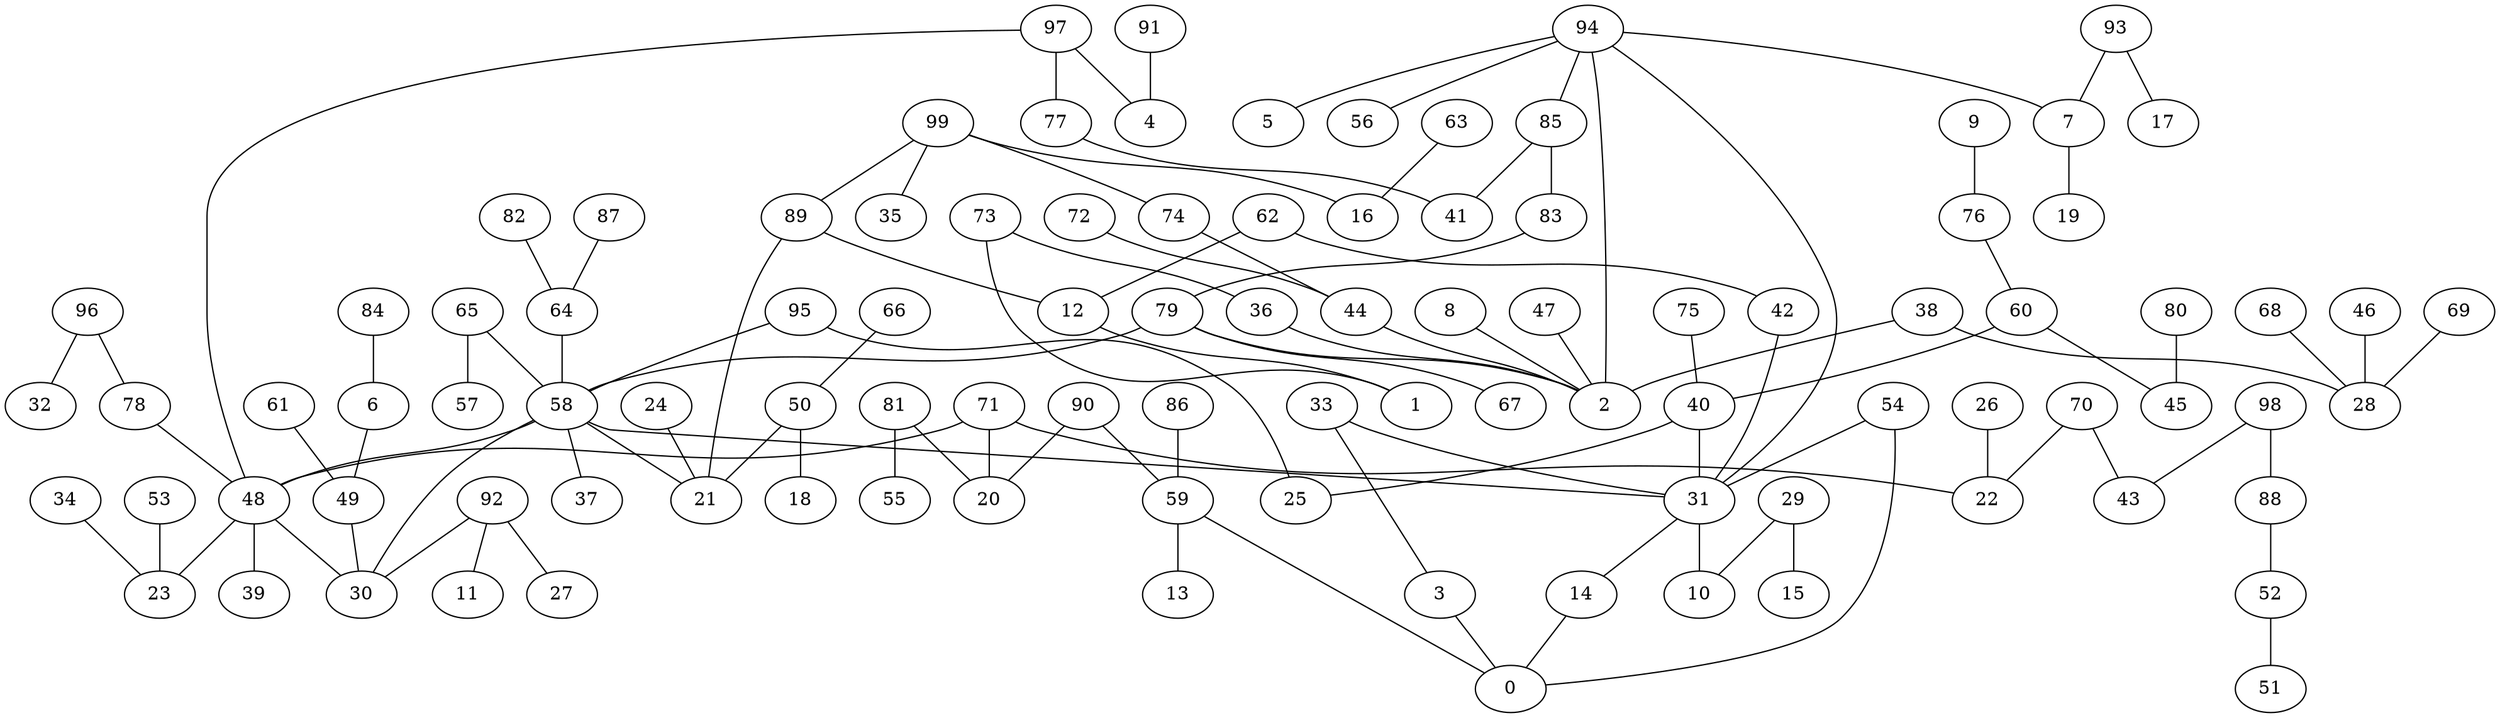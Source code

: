 digraph GG_graph {

subgraph G_graph {
edge [color = black]
"34" -> "23" [dir = none]
"63" -> "16" [dir = none]
"24" -> "21" [dir = none]
"89" -> "21" [dir = none]
"52" -> "51" [dir = none]
"8" -> "2" [dir = none]
"12" -> "1" [dir = none]
"88" -> "52" [dir = none]
"53" -> "23" [dir = none]
"80" -> "45" [dir = none]
"83" -> "79" [dir = none]
"82" -> "64" [dir = none]
"74" -> "44" [dir = none]
"9" -> "76" [dir = none]
"85" -> "41" [dir = none]
"61" -> "49" [dir = none]
"38" -> "28" [dir = none]
"38" -> "2" [dir = none]
"69" -> "28" [dir = none]
"95" -> "25" [dir = none]
"81" -> "55" [dir = none]
"81" -> "20" [dir = none]
"86" -> "59" [dir = none]
"60" -> "45" [dir = none]
"60" -> "40" [dir = none]
"72" -> "44" [dir = none]
"36" -> "2" [dir = none]
"78" -> "48" [dir = none]
"77" -> "41" [dir = none]
"66" -> "50" [dir = none]
"70" -> "43" [dir = none]
"70" -> "22" [dir = none]
"62" -> "12" [dir = none]
"3" -> "0" [dir = none]
"54" -> "0" [dir = none]
"54" -> "31" [dir = none]
"31" -> "14" [dir = none]
"31" -> "10" [dir = none]
"97" -> "77" [dir = none]
"97" -> "4" [dir = none]
"97" -> "48" [dir = none]
"64" -> "58" [dir = none]
"84" -> "6" [dir = none]
"58" -> "21" [dir = none]
"58" -> "37" [dir = none]
"58" -> "31" [dir = none]
"58" -> "48" [dir = none]
"44" -> "2" [dir = none]
"65" -> "57" [dir = none]
"65" -> "58" [dir = none]
"7" -> "19" [dir = none]
"94" -> "5" [dir = none]
"94" -> "56" [dir = none]
"94" -> "7" [dir = none]
"94" -> "2" [dir = none]
"94" -> "31" [dir = none]
"48" -> "39" [dir = none]
"48" -> "23" [dir = none]
"48" -> "30" [dir = none]
"71" -> "22" [dir = none]
"71" -> "20" [dir = none]
"71" -> "48" [dir = none]
"92" -> "27" [dir = none]
"92" -> "11" [dir = none]
"92" -> "30" [dir = none]
"40" -> "25" [dir = none]
"40" -> "31" [dir = none]
"75" -> "40" [dir = none]
"73" -> "1" [dir = none]
"73" -> "36" [dir = none]
"49" -> "30" [dir = none]
"42" -> "31" [dir = none]
"91" -> "4" [dir = none]
"26" -> "22" [dir = none]
"76" -> "60" [dir = none]
"90" -> "59" [dir = none]
"90" -> "20" [dir = none]
"68" -> "28" [dir = none]
"6" -> "49" [dir = none]
"33" -> "31" [dir = none]
"87" -> "64" [dir = none]
"47" -> "2" [dir = none]
"96" -> "32" [dir = none]
"96" -> "78" [dir = none]
"93" -> "17" [dir = none]
"93" -> "7" [dir = none]
"59" -> "13" [dir = none]
"50" -> "18" [dir = none]
"50" -> "21" [dir = none]
"79" -> "67" [dir = none]
"79" -> "58" [dir = none]
"99" -> "16" [dir = none]
"99" -> "35" [dir = none]
"99" -> "74" [dir = none]
"29" -> "15" [dir = none]
"29" -> "10" [dir = none]
"46" -> "28" [dir = none]
"98" -> "88" [dir = none]
"98" -> "43" [dir = none]
"89" -> "12" [dir = none]
"94" -> "85" [dir = none]
"85" -> "83" [dir = none]
"58" -> "30" [dir = none]
"14" -> "0" [dir = none]
"99" -> "89" [dir = none]
"62" -> "42" [dir = none]
"59" -> "0" [dir = none]
"95" -> "58" [dir = none]
"33" -> "3" [dir = none]
"79" -> "2" [dir = none]
}

}
